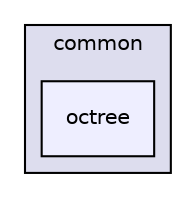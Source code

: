 digraph "platform/core/common/octree" {
  compound=true
  node [ fontsize="10", fontname="Helvetica"];
  edge [ labelfontsize="10", labelfontname="Helvetica"];
  subgraph clusterdir_ff47398fa61110350cc6863e3680f308 {
    graph [ bgcolor="#ddddee", pencolor="black", label="common" fontname="Helvetica", fontsize="10", URL="dir_ff47398fa61110350cc6863e3680f308.html"]
  dir_9ba4f02b253c53bbf2af14479dbf4c3b [shape=box, label="octree", style="filled", fillcolor="#eeeeff", pencolor="black", URL="dir_9ba4f02b253c53bbf2af14479dbf4c3b.html"];
  }
}
